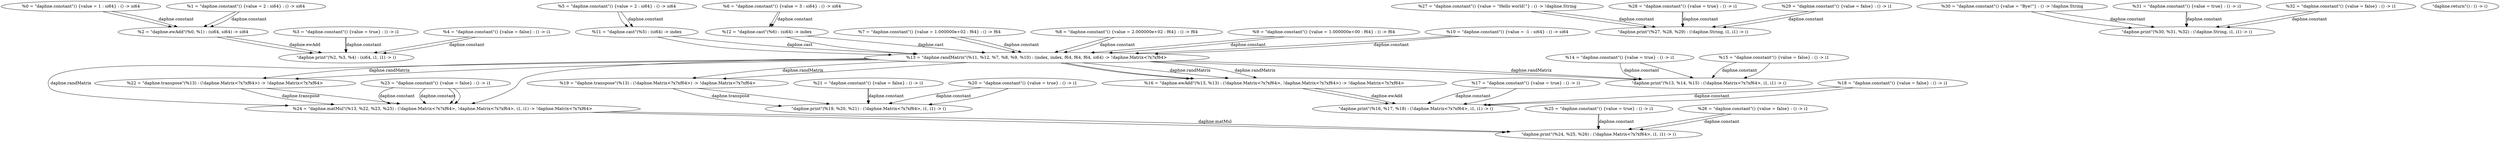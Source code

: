 digraph DefUseChain {
  "0x559fc1219720" [label="%0 = \"daphne.constant\"() {value = 1 : si64} : () -> si64"];
  "0x559fc1219720" -> "0x559fc121aff0" [label=""];
  "0x559fc121b6a0" [label="%1 = \"daphne.constant\"() {value = 2 : si64} : () -> si64"];
  "0x559fc121b6a0" -> "0x559fc121aff0" [label=""];
  "0x559fc121aff0" [label="%2 = \"daphne.ewAdd\"(%0, %1) : (si64, si64) -> si64"];
  "0x559fc1219720" -> "0x559fc121aff0" [label="daphne.constant"];
  "0x559fc121b6a0" -> "0x559fc121aff0" [label="daphne.constant"];
  "0x559fc121aff0" -> "0x559fc121a020" [label=""];
  "0x559fc121b700" [label="%3 = \"daphne.constant\"() {value = true} : () -> i1"];
  "0x559fc121b700" -> "0x559fc121a020" [label=""];
  "0x559fc120e9c0" [label="%4 = \"daphne.constant\"() {value = false} : () -> i1"];
  "0x559fc120e9c0" -> "0x559fc121a020" [label=""];
  "0x559fc121a020" [label="\"daphne.print\"(%2, %3, %4) : (si64, i1, i1) -> ()"];
  "0x559fc121aff0" -> "0x559fc121a020" [label="daphne.ewAdd"];
  "0x559fc121b700" -> "0x559fc121a020" [label="daphne.constant"];
  "0x559fc120e9c0" -> "0x559fc121a020" [label="daphne.constant"];
  "0x559fc120d8e0" [label="%5 = \"daphne.constant\"() {value = 2 : si64} : () -> si64"];
  "0x559fc120d8e0" -> "0x559fc121baa0" [label=""];
  "0x559fc120d7a0" [label="%6 = \"daphne.constant\"() {value = 3 : si64} : () -> si64"];
  "0x559fc120d7a0" -> "0x559fc121b120" [label=""];
  "0x559fc1209cd0" [label="%7 = \"daphne.constant\"() {value = 1.000000e+02 : f64} : () -> f64"];
  "0x559fc1209cd0" -> "0x559fc121b480" [label=""];
  "0x559fc120cf00" [label="%8 = \"daphne.constant\"() {value = 2.000000e+02 : f64} : () -> f64"];
  "0x559fc120cf00" -> "0x559fc121b480" [label=""];
  "0x559fc120ce60" [label="%9 = \"daphne.constant\"() {value = 1.000000e+00 : f64} : () -> f64"];
  "0x559fc120ce60" -> "0x559fc121b480" [label=""];
  "0x559fc120ccb0" [label="%10 = \"daphne.constant\"() {value = -1 : si64} : () -> si64"];
  "0x559fc120ccb0" -> "0x559fc121b480" [label=""];
  "0x559fc121baa0" [label="%11 = \"daphne.cast\"(%5) : (si64) -> index"];
  "0x559fc120d8e0" -> "0x559fc121baa0" [label="daphne.constant"];
  "0x559fc121baa0" -> "0x559fc121b480" [label=""];
  "0x559fc121b120" [label="%12 = \"daphne.cast\"(%6) : (si64) -> index"];
  "0x559fc120d7a0" -> "0x559fc121b120" [label="daphne.constant"];
  "0x559fc121b120" -> "0x559fc121b480" [label=""];
  "0x559fc121b480" [label="%13 = \"daphne.randMatrix\"(%11, %12, %7, %8, %9, %10) : (index, index, f64, f64, f64, si64) -> !daphne.Matrix<?x?xf64>"];
  "0x559fc121baa0" -> "0x559fc121b480" [label="daphne.cast"];
  "0x559fc121b120" -> "0x559fc121b480" [label="daphne.cast"];
  "0x559fc1209cd0" -> "0x559fc121b480" [label="daphne.constant"];
  "0x559fc120cf00" -> "0x559fc121b480" [label="daphne.constant"];
  "0x559fc120ce60" -> "0x559fc121b480" [label="daphne.constant"];
  "0x559fc120ccb0" -> "0x559fc121b480" [label="daphne.constant"];
  "0x559fc121b480" -> "0x559fc12191f0" [label=""];
  "0x559fc121b480" -> "0x559fc12354e0" [label=""];
  "0x559fc121b480" -> "0x559fc1219dc0" [label=""];
  "0x559fc121b480" -> "0x559fc1219140" [label=""];
  "0x559fc121b480" -> "0x559fc1219140" [label=""];
  "0x559fc121b480" -> "0x559fc121a4e0" [label=""];
  "0x559fc1203d90" [label="%14 = \"daphne.constant\"() {value = true} : () -> i1"];
  "0x559fc1203d90" -> "0x559fc121a4e0" [label=""];
  "0x559fc120d980" [label="%15 = \"daphne.constant\"() {value = false} : () -> i1"];
  "0x559fc120d980" -> "0x559fc121a4e0" [label=""];
  "0x559fc121a4e0" [label="\"daphne.print\"(%13, %14, %15) : (!daphne.Matrix<?x?xf64>, i1, i1) -> ()"];
  "0x559fc121b480" -> "0x559fc121a4e0" [label="daphne.randMatrix"];
  "0x559fc1203d90" -> "0x559fc121a4e0" [label="daphne.constant"];
  "0x559fc120d980" -> "0x559fc121a4e0" [label="daphne.constant"];
  "0x559fc1219140" [label="%16 = \"daphne.ewAdd\"(%13, %13) : (!daphne.Matrix<?x?xf64>, !daphne.Matrix<?x?xf64>) -> !daphne.Matrix<?x?xf64>"];
  "0x559fc121b480" -> "0x559fc1219140" [label="daphne.randMatrix"];
  "0x559fc121b480" -> "0x559fc1219140" [label="daphne.randMatrix"];
  "0x559fc1219140" -> "0x559fc120ff90" [label=""];
  "0x559fc120da20" [label="%17 = \"daphne.constant\"() {value = true} : () -> i1"];
  "0x559fc120da20" -> "0x559fc120ff90" [label=""];
  "0x559fc120db80" [label="%18 = \"daphne.constant\"() {value = false} : () -> i1"];
  "0x559fc120db80" -> "0x559fc120ff90" [label=""];
  "0x559fc120ff90" [label="\"daphne.print\"(%16, %17, %18) : (!daphne.Matrix<?x?xf64>, i1, i1) -> ()"];
  "0x559fc1219140" -> "0x559fc120ff90" [label="daphne.ewAdd"];
  "0x559fc120da20" -> "0x559fc120ff90" [label="daphne.constant"];
  "0x559fc120db80" -> "0x559fc120ff90" [label="daphne.constant"];
  "0x559fc1219dc0" [label="%19 = \"daphne.transpose\"(%13) : (!daphne.Matrix<?x?xf64>) -> !daphne.Matrix<?x?xf64>"];
  "0x559fc121b480" -> "0x559fc1219dc0" [label="daphne.randMatrix"];
  "0x559fc1219dc0" -> "0x559fc1233f20" [label=""];
  "0x559fc120e840" [label="%20 = \"daphne.constant\"() {value = true} : () -> i1"];
  "0x559fc120e840" -> "0x559fc1233f20" [label=""];
  "0x559fc120e8c0" [label="%21 = \"daphne.constant\"() {value = false} : () -> i1"];
  "0x559fc120e8c0" -> "0x559fc1233f20" [label=""];
  "0x559fc1233f20" [label="\"daphne.print\"(%19, %20, %21) : (!daphne.Matrix<?x?xf64>, i1, i1) -> ()"];
  "0x559fc1219dc0" -> "0x559fc1233f20" [label="daphne.transpose"];
  "0x559fc120e840" -> "0x559fc1233f20" [label="daphne.constant"];
  "0x559fc120e8c0" -> "0x559fc1233f20" [label="daphne.constant"];
  "0x559fc12354e0" [label="%22 = \"daphne.transpose\"(%13) : (!daphne.Matrix<?x?xf64>) -> !daphne.Matrix<?x?xf64>"];
  "0x559fc121b480" -> "0x559fc12354e0" [label="daphne.randMatrix"];
  "0x559fc12354e0" -> "0x559fc12191f0" [label=""];
  "0x559fc120e940" [label="%23 = \"daphne.constant\"() {value = false} : () -> i1"];
  "0x559fc120e940" -> "0x559fc12191f0" [label=""];
  "0x559fc120e940" -> "0x559fc12191f0" [label=""];
  "0x559fc12191f0" [label="%24 = \"daphne.matMul\"(%13, %22, %23, %23) : (!daphne.Matrix<?x?xf64>, !daphne.Matrix<?x?xf64>, i1, i1) -> !daphne.Matrix<?x?xf64>"];
  "0x559fc121b480" -> "0x559fc12191f0" [label="daphne.randMatrix"];
  "0x559fc12354e0" -> "0x559fc12191f0" [label="daphne.transpose"];
  "0x559fc120e940" -> "0x559fc12191f0" [label="daphne.constant"];
  "0x559fc120e940" -> "0x559fc12191f0" [label="daphne.constant"];
  "0x559fc12191f0" -> "0x559fc1235560" [label=""];
  "0x559fc120f2a0" [label="%25 = \"daphne.constant\"() {value = true} : () -> i1"];
  "0x559fc120f2a0" -> "0x559fc1235560" [label=""];
  "0x559fc12192e0" [label="%26 = \"daphne.constant\"() {value = false} : () -> i1"];
  "0x559fc12192e0" -> "0x559fc1235560" [label=""];
  "0x559fc1235560" [label="\"daphne.print\"(%24, %25, %26) : (!daphne.Matrix<?x?xf64>, i1, i1) -> ()"];
  "0x559fc12191f0" -> "0x559fc1235560" [label="daphne.matMul"];
  "0x559fc120f2a0" -> "0x559fc1235560" [label="daphne.constant"];
  "0x559fc12192e0" -> "0x559fc1235560" [label="daphne.constant"];
  "0x559fc120cdc0" [label="%27 = \"daphne.constant\"() {value = \"Hello world!\"} : () -> !daphne.String"];
  "0x559fc120cdc0" -> "0x559fc12356f0" [label=""];
  "0x559fc120d840" [label="%28 = \"daphne.constant\"() {value = true} : () -> i1"];
  "0x559fc120d840" -> "0x559fc12356f0" [label=""];
  "0x559fc120fde0" [label="%29 = \"daphne.constant\"() {value = false} : () -> i1"];
  "0x559fc120fde0" -> "0x559fc12356f0" [label=""];
  "0x559fc12356f0" [label="\"daphne.print\"(%27, %28, %29) : (!daphne.String, i1, i1) -> ()"];
  "0x559fc120cdc0" -> "0x559fc12356f0" [label="daphne.constant"];
  "0x559fc120d840" -> "0x559fc12356f0" [label="daphne.constant"];
  "0x559fc120fde0" -> "0x559fc12356f0" [label="daphne.constant"];
  "0x559fc120fec0" [label="%30 = \"daphne.constant\"() {value = \"Bye!\"} : () -> !daphne.String"];
  "0x559fc120fec0" -> "0x559fc12357b0" [label=""];
  "0x559fc121a3c0" [label="%31 = \"daphne.constant\"() {value = true} : () -> i1"];
  "0x559fc121a3c0" -> "0x559fc12357b0" [label=""];
  "0x559fc121b620" [label="%32 = \"daphne.constant\"() {value = false} : () -> i1"];
  "0x559fc121b620" -> "0x559fc12357b0" [label=""];
  "0x559fc12357b0" [label="\"daphne.print\"(%30, %31, %32) : (!daphne.String, i1, i1) -> ()"];
  "0x559fc120fec0" -> "0x559fc12357b0" [label="daphne.constant"];
  "0x559fc121a3c0" -> "0x559fc12357b0" [label="daphne.constant"];
  "0x559fc121b620" -> "0x559fc12357b0" [label="daphne.constant"];
  "0x559fc1235870" [label="\"daphne.return\"() : () -> ()"];
}